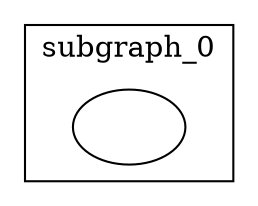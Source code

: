 digraph {

	rankdir=TB;
	node [shape = ellipse];

	subgraph cluster_0 {

		label = "subgraph_0";
		""

	}

}
